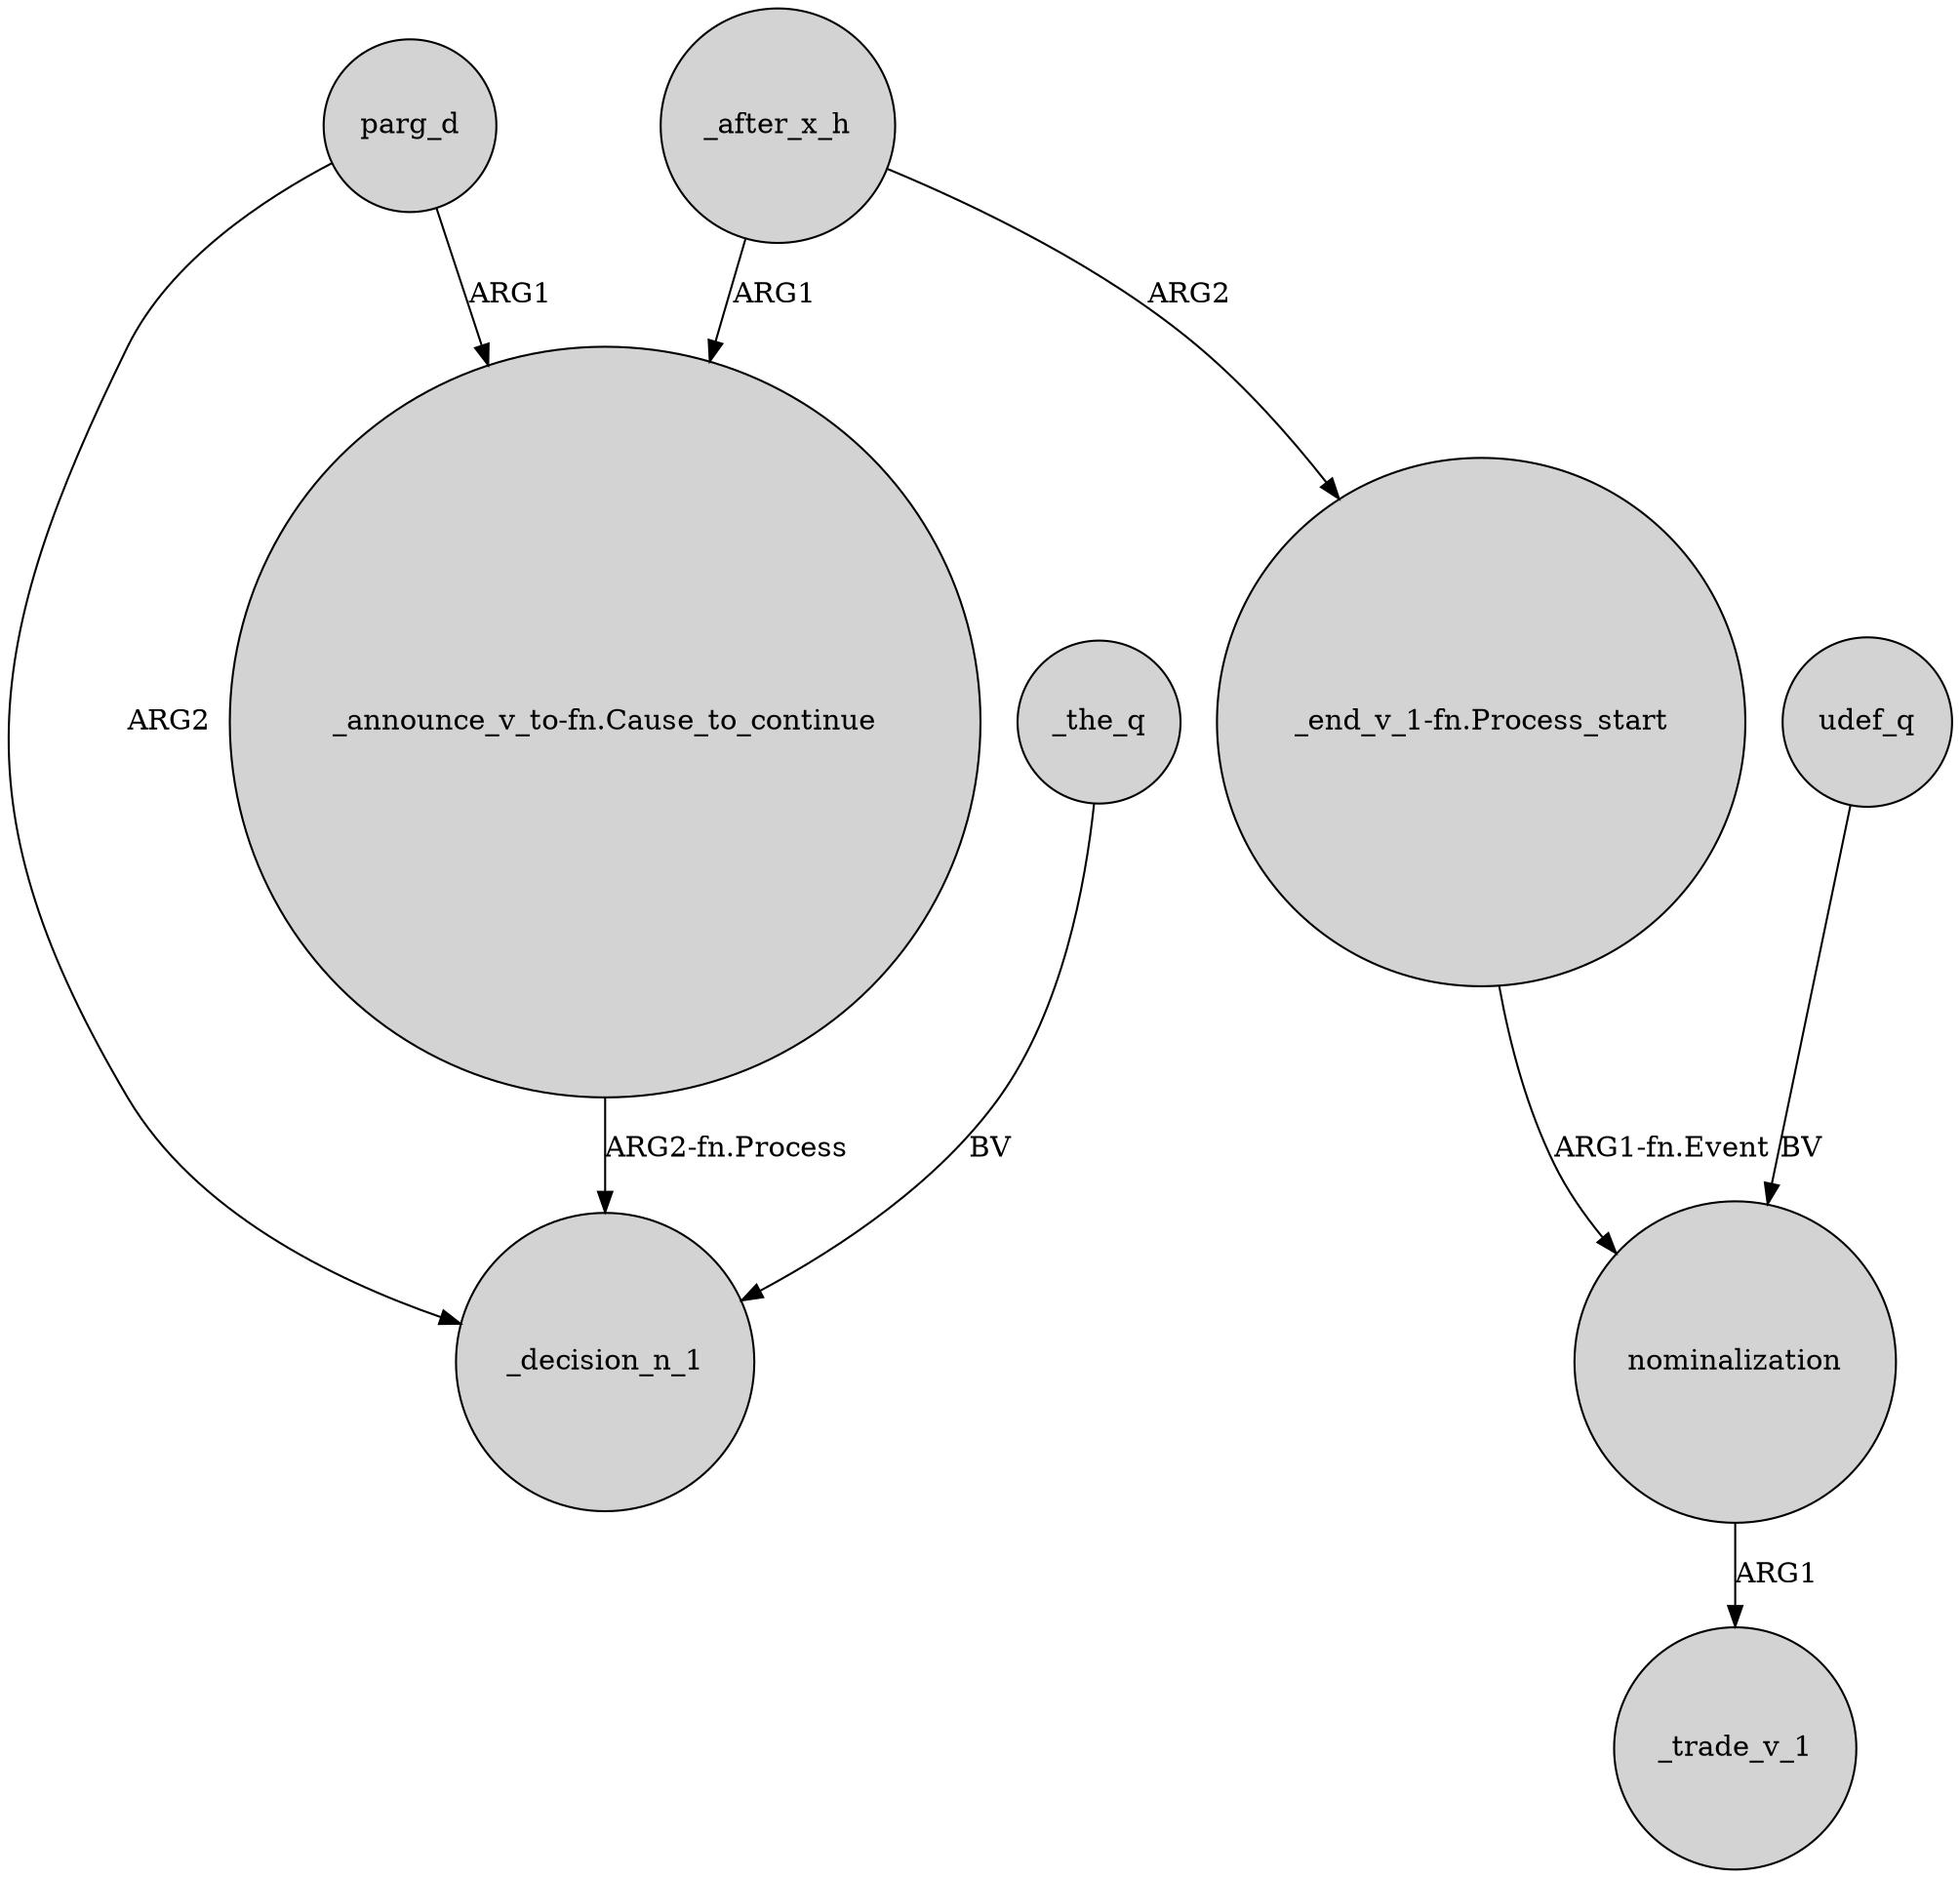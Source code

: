 digraph {
	node [shape=circle style=filled]
	parg_d -> "_announce_v_to-fn.Cause_to_continue" [label=ARG1]
	_after_x_h -> "_announce_v_to-fn.Cause_to_continue" [label=ARG1]
	"_end_v_1-fn.Process_start" -> nominalization [label="ARG1-fn.Event"]
	"_announce_v_to-fn.Cause_to_continue" -> _decision_n_1 [label="ARG2-fn.Process"]
	_the_q -> _decision_n_1 [label=BV]
	parg_d -> _decision_n_1 [label=ARG2]
	_after_x_h -> "_end_v_1-fn.Process_start" [label=ARG2]
	nominalization -> _trade_v_1 [label=ARG1]
	udef_q -> nominalization [label=BV]
}
